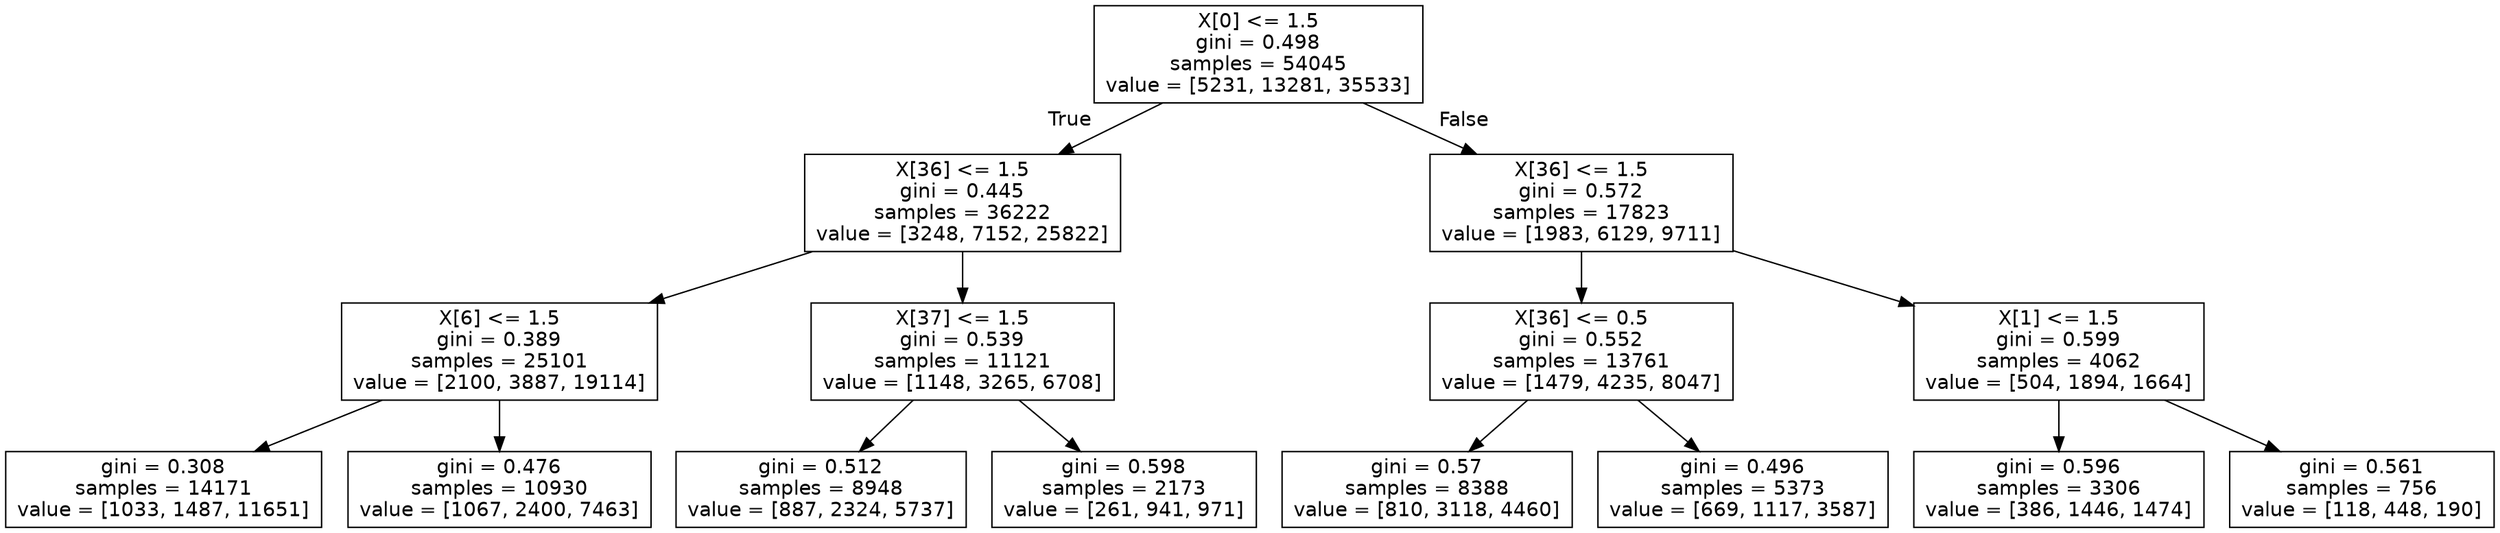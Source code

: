 digraph Tree {
node [shape=box, fontname="helvetica"] ;
edge [fontname="helvetica"] ;
0 [label="X[0] <= 1.5\ngini = 0.498\nsamples = 54045\nvalue = [5231, 13281, 35533]"] ;
1 [label="X[36] <= 1.5\ngini = 0.445\nsamples = 36222\nvalue = [3248, 7152, 25822]"] ;
0 -> 1 [labeldistance=2.5, labelangle=45, headlabel="True"] ;
2 [label="X[6] <= 1.5\ngini = 0.389\nsamples = 25101\nvalue = [2100, 3887, 19114]"] ;
1 -> 2 ;
3 [label="gini = 0.308\nsamples = 14171\nvalue = [1033, 1487, 11651]"] ;
2 -> 3 ;
4 [label="gini = 0.476\nsamples = 10930\nvalue = [1067, 2400, 7463]"] ;
2 -> 4 ;
5 [label="X[37] <= 1.5\ngini = 0.539\nsamples = 11121\nvalue = [1148, 3265, 6708]"] ;
1 -> 5 ;
6 [label="gini = 0.512\nsamples = 8948\nvalue = [887, 2324, 5737]"] ;
5 -> 6 ;
7 [label="gini = 0.598\nsamples = 2173\nvalue = [261, 941, 971]"] ;
5 -> 7 ;
8 [label="X[36] <= 1.5\ngini = 0.572\nsamples = 17823\nvalue = [1983, 6129, 9711]"] ;
0 -> 8 [labeldistance=2.5, labelangle=-45, headlabel="False"] ;
9 [label="X[36] <= 0.5\ngini = 0.552\nsamples = 13761\nvalue = [1479, 4235, 8047]"] ;
8 -> 9 ;
10 [label="gini = 0.57\nsamples = 8388\nvalue = [810, 3118, 4460]"] ;
9 -> 10 ;
11 [label="gini = 0.496\nsamples = 5373\nvalue = [669, 1117, 3587]"] ;
9 -> 11 ;
12 [label="X[1] <= 1.5\ngini = 0.599\nsamples = 4062\nvalue = [504, 1894, 1664]"] ;
8 -> 12 ;
13 [label="gini = 0.596\nsamples = 3306\nvalue = [386, 1446, 1474]"] ;
12 -> 13 ;
14 [label="gini = 0.561\nsamples = 756\nvalue = [118, 448, 190]"] ;
12 -> 14 ;
}